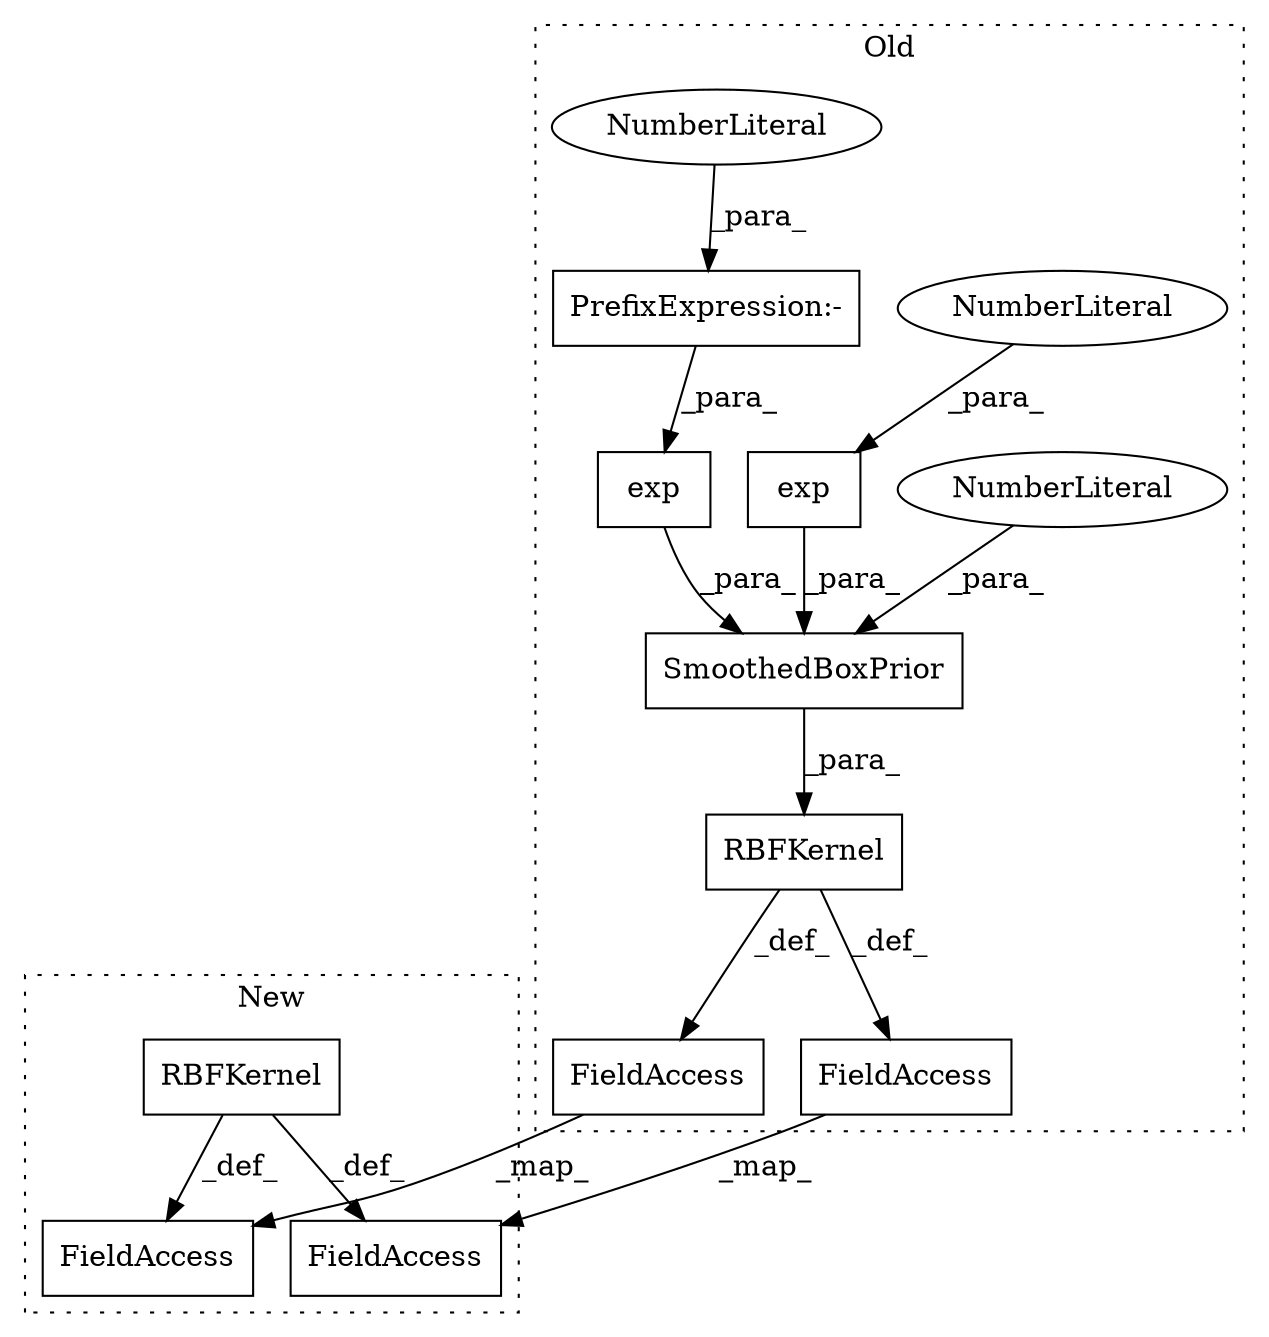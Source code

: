 digraph G {
subgraph cluster0 {
1 [label="SmoothedBoxPrior" a="32" s="1864,1899" l="17,1" shape="box"];
3 [label="NumberLiteral" a="34" s="1896" l="3" shape="ellipse"];
4 [label="exp" a="32" s="1889,1894" l="4,1" shape="box"];
5 [label="NumberLiteral" a="34" s="1893" l="1" shape="ellipse"];
6 [label="exp" a="32" s="1881,1887" l="4,1" shape="box"];
7 [label="PrefixExpression:-" a="38" s="1885" l="1" shape="box"];
8 [label="NumberLiteral" a="34" s="1886" l="1" shape="ellipse"];
9 [label="RBFKernel" a="32" s="1852,1900" l="10,1" shape="box"];
10 [label="FieldAccess" a="22" s="1817" l="22" shape="box"];
13 [label="FieldAccess" a="22" s="1908" l="17" shape="box"];
label = "Old";
style="dotted";
}
subgraph cluster1 {
2 [label="RBFKernel" a="32" s="1786,1797" l="10,1" shape="box"];
11 [label="FieldAccess" a="22" s="1763" l="22" shape="box"];
12 [label="FieldAccess" a="22" s="1804" l="17" shape="box"];
label = "New";
style="dotted";
}
1 -> 9 [label="_para_"];
2 -> 12 [label="_def_"];
2 -> 11 [label="_def_"];
3 -> 1 [label="_para_"];
4 -> 1 [label="_para_"];
5 -> 4 [label="_para_"];
6 -> 1 [label="_para_"];
7 -> 6 [label="_para_"];
8 -> 7 [label="_para_"];
9 -> 10 [label="_def_"];
9 -> 13 [label="_def_"];
10 -> 11 [label="_map_"];
13 -> 12 [label="_map_"];
}